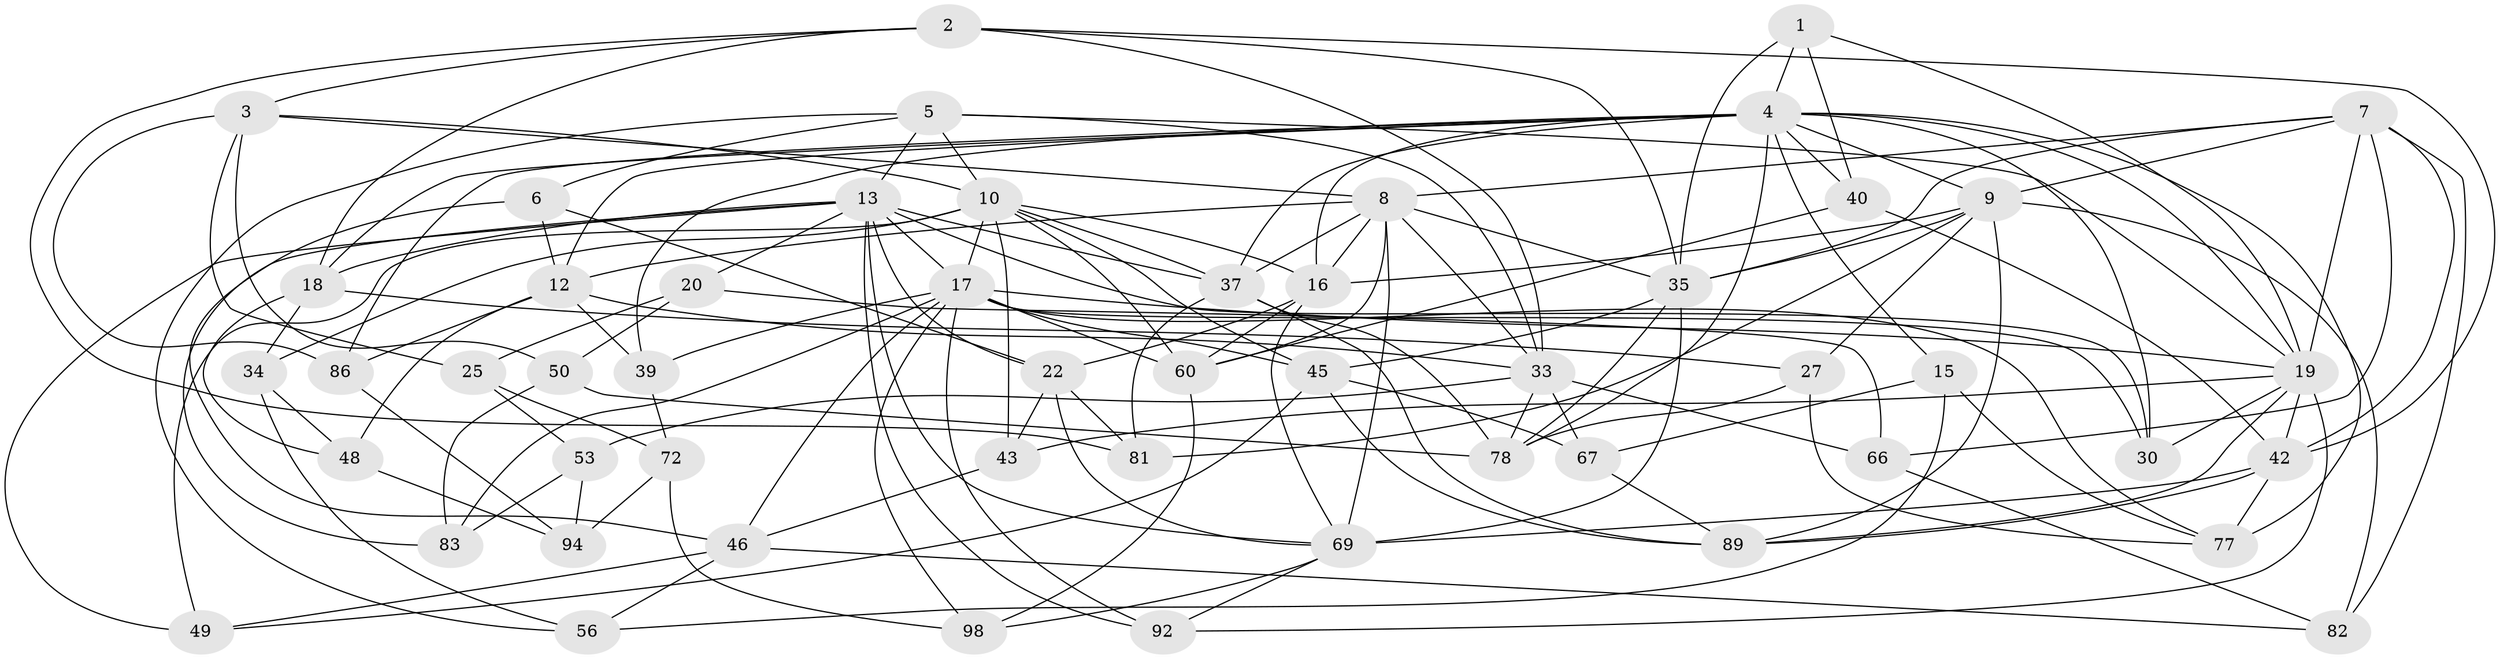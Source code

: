 // original degree distribution, {4: 1.0}
// Generated by graph-tools (version 1.1) at 2025/16/03/09/25 04:16:42]
// undirected, 52 vertices, 151 edges
graph export_dot {
graph [start="1"]
  node [color=gray90,style=filled];
  1;
  2 [super="+65"];
  3 [super="+47"];
  4 [super="+61+14"];
  5 [super="+80"];
  6;
  7 [super="+62+84"];
  8 [super="+57+51+90"];
  9 [super="+59+55"];
  10 [super="+11"];
  12 [super="+32"];
  13 [super="+23+87"];
  15;
  16 [super="+36"];
  17 [super="+95+21+76"];
  18 [super="+26"];
  19 [super="+28"];
  20;
  22 [super="+29"];
  25;
  27;
  30;
  33 [super="+71"];
  34;
  35 [super="+54+85"];
  37 [super="+74"];
  39;
  40;
  42 [super="+63"];
  43;
  45 [super="+64"];
  46 [super="+79"];
  48;
  49;
  50;
  53;
  56;
  60 [super="+68"];
  66;
  67;
  69 [super="+101+88"];
  72;
  77 [super="+93"];
  78 [super="+91"];
  81;
  82;
  83;
  86;
  89 [super="+96"];
  92;
  94;
  98;
  1 -- 40;
  1 -- 4;
  1 -- 35;
  1 -- 19;
  2 -- 33;
  2 -- 3;
  2 -- 81;
  2 -- 42;
  2 -- 35;
  2 -- 18;
  3 -- 25;
  3 -- 50;
  3 -- 86;
  3 -- 8;
  3 -- 10;
  4 -- 19;
  4 -- 15;
  4 -- 77;
  4 -- 39;
  4 -- 40;
  4 -- 9;
  4 -- 12;
  4 -- 78;
  4 -- 18;
  4 -- 86;
  4 -- 30;
  4 -- 37;
  4 -- 16;
  5 -- 6;
  5 -- 56;
  5 -- 13;
  5 -- 33;
  5 -- 10;
  5 -- 19;
  6 -- 22;
  6 -- 12;
  6 -- 46;
  7 -- 19;
  7 -- 82;
  7 -- 35;
  7 -- 9;
  7 -- 8 [weight=2];
  7 -- 66;
  7 -- 42;
  8 -- 69;
  8 -- 16 [weight=2];
  8 -- 35;
  8 -- 12 [weight=2];
  8 -- 60;
  8 -- 33;
  8 -- 37;
  9 -- 27;
  9 -- 81;
  9 -- 82;
  9 -- 35;
  9 -- 16;
  9 -- 89;
  10 -- 43;
  10 -- 37;
  10 -- 16;
  10 -- 34;
  10 -- 45;
  10 -- 49;
  10 -- 17;
  10 -- 60;
  12 -- 48;
  12 -- 33;
  12 -- 39;
  12 -- 86;
  13 -- 49;
  13 -- 22;
  13 -- 83;
  13 -- 20;
  13 -- 37 [weight=2];
  13 -- 92;
  13 -- 30;
  13 -- 17;
  13 -- 18;
  13 -- 69;
  15 -- 56;
  15 -- 67;
  15 -- 77;
  16 -- 60;
  16 -- 69;
  16 -- 22;
  17 -- 39;
  17 -- 60;
  17 -- 19;
  17 -- 98;
  17 -- 83;
  17 -- 77;
  17 -- 92;
  17 -- 45;
  17 -- 46;
  17 -- 30;
  18 -- 27;
  18 -- 34;
  18 -- 48;
  19 -- 43;
  19 -- 42;
  19 -- 92;
  19 -- 30;
  19 -- 89;
  20 -- 66;
  20 -- 25;
  20 -- 50;
  22 -- 81;
  22 -- 43;
  22 -- 69;
  25 -- 72;
  25 -- 53;
  27 -- 77;
  27 -- 78;
  33 -- 78;
  33 -- 66;
  33 -- 67;
  33 -- 53;
  34 -- 56;
  34 -- 48;
  35 -- 69;
  35 -- 45;
  35 -- 78;
  37 -- 81;
  37 -- 89;
  37 -- 78;
  39 -- 72;
  40 -- 42;
  40 -- 60;
  42 -- 69;
  42 -- 89;
  42 -- 77 [weight=2];
  43 -- 46;
  45 -- 89;
  45 -- 49;
  45 -- 67;
  46 -- 49;
  46 -- 56;
  46 -- 82;
  48 -- 94;
  50 -- 83;
  50 -- 78;
  53 -- 83;
  53 -- 94;
  60 -- 98;
  66 -- 82;
  67 -- 89;
  69 -- 98;
  69 -- 92;
  72 -- 94;
  72 -- 98;
  86 -- 94;
}
